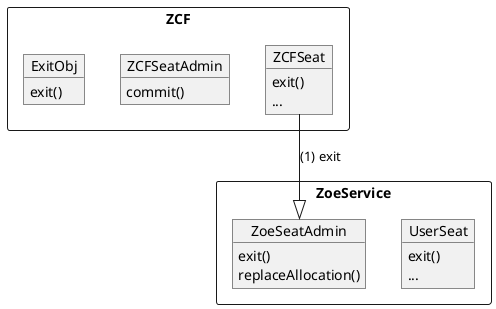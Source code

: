 @startuml ZCFSeat.exit() flow

package ZoeService <<Rectangle>> {
  object UserSeat
  UserSeat : exit()
  UserSeat : ...

  object ZoeSeatAdmin
  ZoeSeatAdmin : exit()
  ZoeSeatAdmin : replaceAllocation()
}

package ZCF <<Rectangle>> {
  object ZCFSeat
  ZCFSeat : exit()
  ZCFSeat : ...

  object ZCFSeatAdmin
  ZCFSeatAdmin : commit()

  object ExitObj
  ExitObj : exit()
}

ZCFSeat --|> ZoeSeatAdmin : (1) exit
@enduml